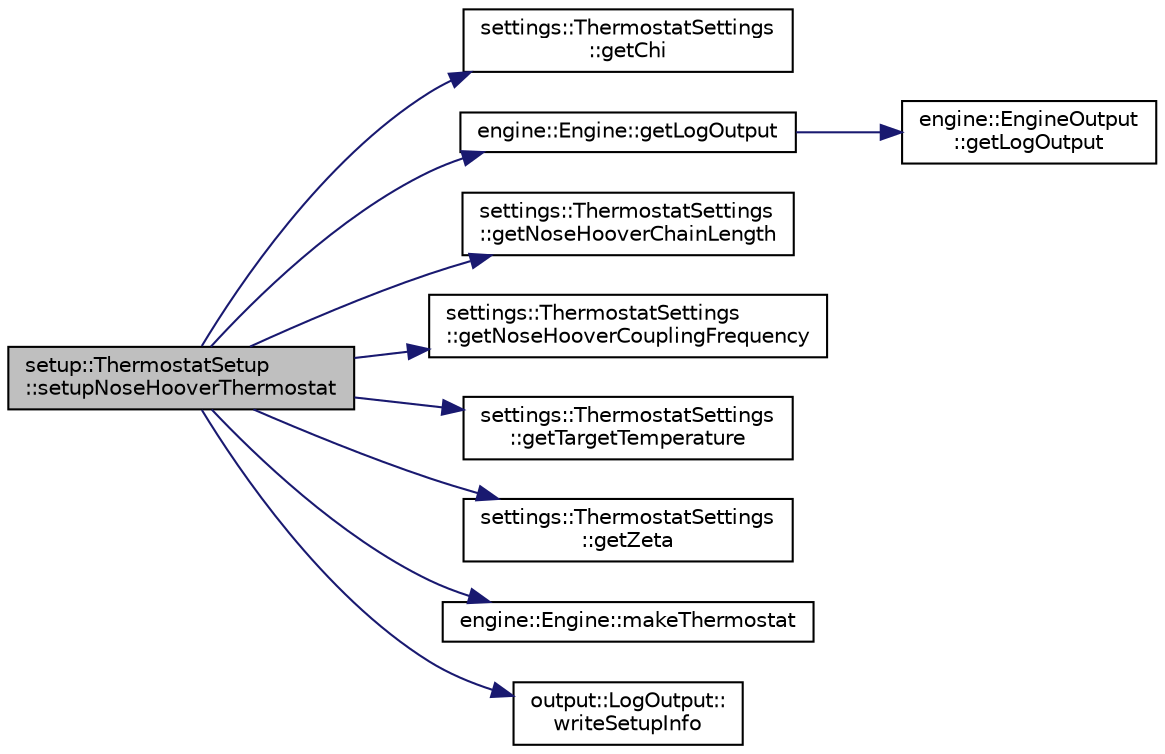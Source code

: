 digraph "setup::ThermostatSetup::setupNoseHooverThermostat"
{
 // LATEX_PDF_SIZE
  edge [fontname="Helvetica",fontsize="10",labelfontname="Helvetica",labelfontsize="10"];
  node [fontname="Helvetica",fontsize="10",shape=record];
  rankdir="LR";
  Node1 [label="setup::ThermostatSetup\l::setupNoseHooverThermostat",height=0.2,width=0.4,color="black", fillcolor="grey75", style="filled", fontcolor="black",tooltip="setup nose hoover thermostat"];
  Node1 -> Node2 [color="midnightblue",fontsize="10",style="solid",fontname="Helvetica"];
  Node2 [label="settings::ThermostatSettings\l::getChi",height=0.2,width=0.4,color="black", fillcolor="white", style="filled",URL="$classsettings_1_1ThermostatSettings.html#a4509e7a613aa4fb1b8bb756a125145c1",tooltip=" "];
  Node1 -> Node3 [color="midnightblue",fontsize="10",style="solid",fontname="Helvetica"];
  Node3 [label="engine::Engine::getLogOutput",height=0.2,width=0.4,color="black", fillcolor="white", style="filled",URL="$classengine_1_1Engine.html#a3950b4630f1ee3f6e2b1715476d50344",tooltip=" "];
  Node3 -> Node4 [color="midnightblue",fontsize="10",style="solid",fontname="Helvetica"];
  Node4 [label="engine::EngineOutput\l::getLogOutput",height=0.2,width=0.4,color="black", fillcolor="white", style="filled",URL="$classengine_1_1EngineOutput.html#abfb9cb9e98a2ec40256b37ee976f7b23",tooltip=" "];
  Node1 -> Node5 [color="midnightblue",fontsize="10",style="solid",fontname="Helvetica"];
  Node5 [label="settings::ThermostatSettings\l::getNoseHooverChainLength",height=0.2,width=0.4,color="black", fillcolor="white", style="filled",URL="$classsettings_1_1ThermostatSettings.html#a81d9e5302517046ed3b31ee755a96cc5",tooltip=" "];
  Node1 -> Node6 [color="midnightblue",fontsize="10",style="solid",fontname="Helvetica"];
  Node6 [label="settings::ThermostatSettings\l::getNoseHooverCouplingFrequency",height=0.2,width=0.4,color="black", fillcolor="white", style="filled",URL="$classsettings_1_1ThermostatSettings.html#a0f2a369a0365ce1ad567b0fea9bf9a70",tooltip=" "];
  Node1 -> Node7 [color="midnightblue",fontsize="10",style="solid",fontname="Helvetica"];
  Node7 [label="settings::ThermostatSettings\l::getTargetTemperature",height=0.2,width=0.4,color="black", fillcolor="white", style="filled",URL="$classsettings_1_1ThermostatSettings.html#af42d97851263a47d70ccd20e62744be3",tooltip=" "];
  Node1 -> Node8 [color="midnightblue",fontsize="10",style="solid",fontname="Helvetica"];
  Node8 [label="settings::ThermostatSettings\l::getZeta",height=0.2,width=0.4,color="black", fillcolor="white", style="filled",URL="$classsettings_1_1ThermostatSettings.html#a043105eb2cab63725d3c3df1d8ed6319",tooltip=" "];
  Node1 -> Node9 [color="midnightblue",fontsize="10",style="solid",fontname="Helvetica"];
  Node9 [label="engine::Engine::makeThermostat",height=0.2,width=0.4,color="black", fillcolor="white", style="filled",URL="$classengine_1_1Engine.html#aa8c0994ecd92c8f358248cf12d9e6495",tooltip=" "];
  Node1 -> Node10 [color="midnightblue",fontsize="10",style="solid",fontname="Helvetica"];
  Node10 [label="output::LogOutput::\lwriteSetupInfo",height=0.2,width=0.4,color="black", fillcolor="white", style="filled",URL="$classoutput_1_1LogOutput.html#a41b360fc891f03f3d6afcf67f771e9cc",tooltip="write a message to inform about the setup"];
}

